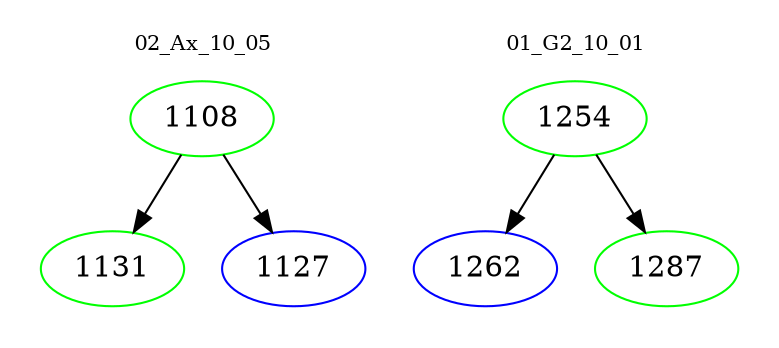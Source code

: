 digraph{
subgraph cluster_0 {
color = white
label = "02_Ax_10_05";
fontsize=10;
T0_1108 [label="1108", color="green"]
T0_1108 -> T0_1131 [color="black"]
T0_1131 [label="1131", color="green"]
T0_1108 -> T0_1127 [color="black"]
T0_1127 [label="1127", color="blue"]
}
subgraph cluster_1 {
color = white
label = "01_G2_10_01";
fontsize=10;
T1_1254 [label="1254", color="green"]
T1_1254 -> T1_1262 [color="black"]
T1_1262 [label="1262", color="blue"]
T1_1254 -> T1_1287 [color="black"]
T1_1287 [label="1287", color="green"]
}
}
